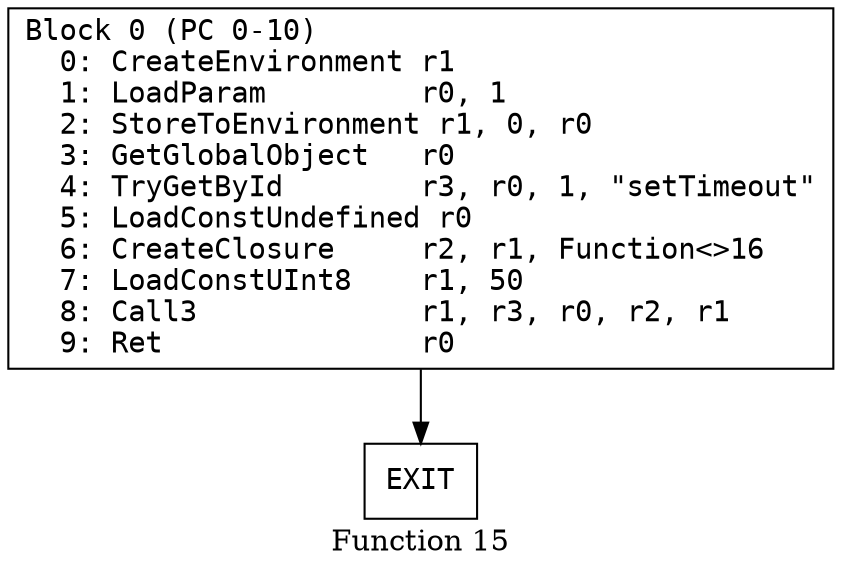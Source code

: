 // Function 15 from flow_control
// Generated from data/flow_control.dot

digraph {
  rankdir=TB;
  node [shape=box, fontname="monospace"];

  label = "Function 15";
  style = filled;
  color = lightgrey;

  f15_n0 [ label = "Block 0 (PC 0-10)\l  0: CreateEnvironment r1\l  1: LoadParam         r0, 1\l  2: StoreToEnvironment r1, 0, r0\l  3: GetGlobalObject   r0\l  4: TryGetById        r3, r0, 1, \"setTimeout\"\l  5: LoadConstUndefined r0\l  6: CreateClosure     r2, r1, Function<>16\l  7: LoadConstUInt8    r1, 50\l  8: Call3             r1, r3, r0, r2, r1\l  9: Ret               r0\l" ]
  f15_n1 [ label = "EXIT" ]

  f15_n0 -> f15_n1
}
